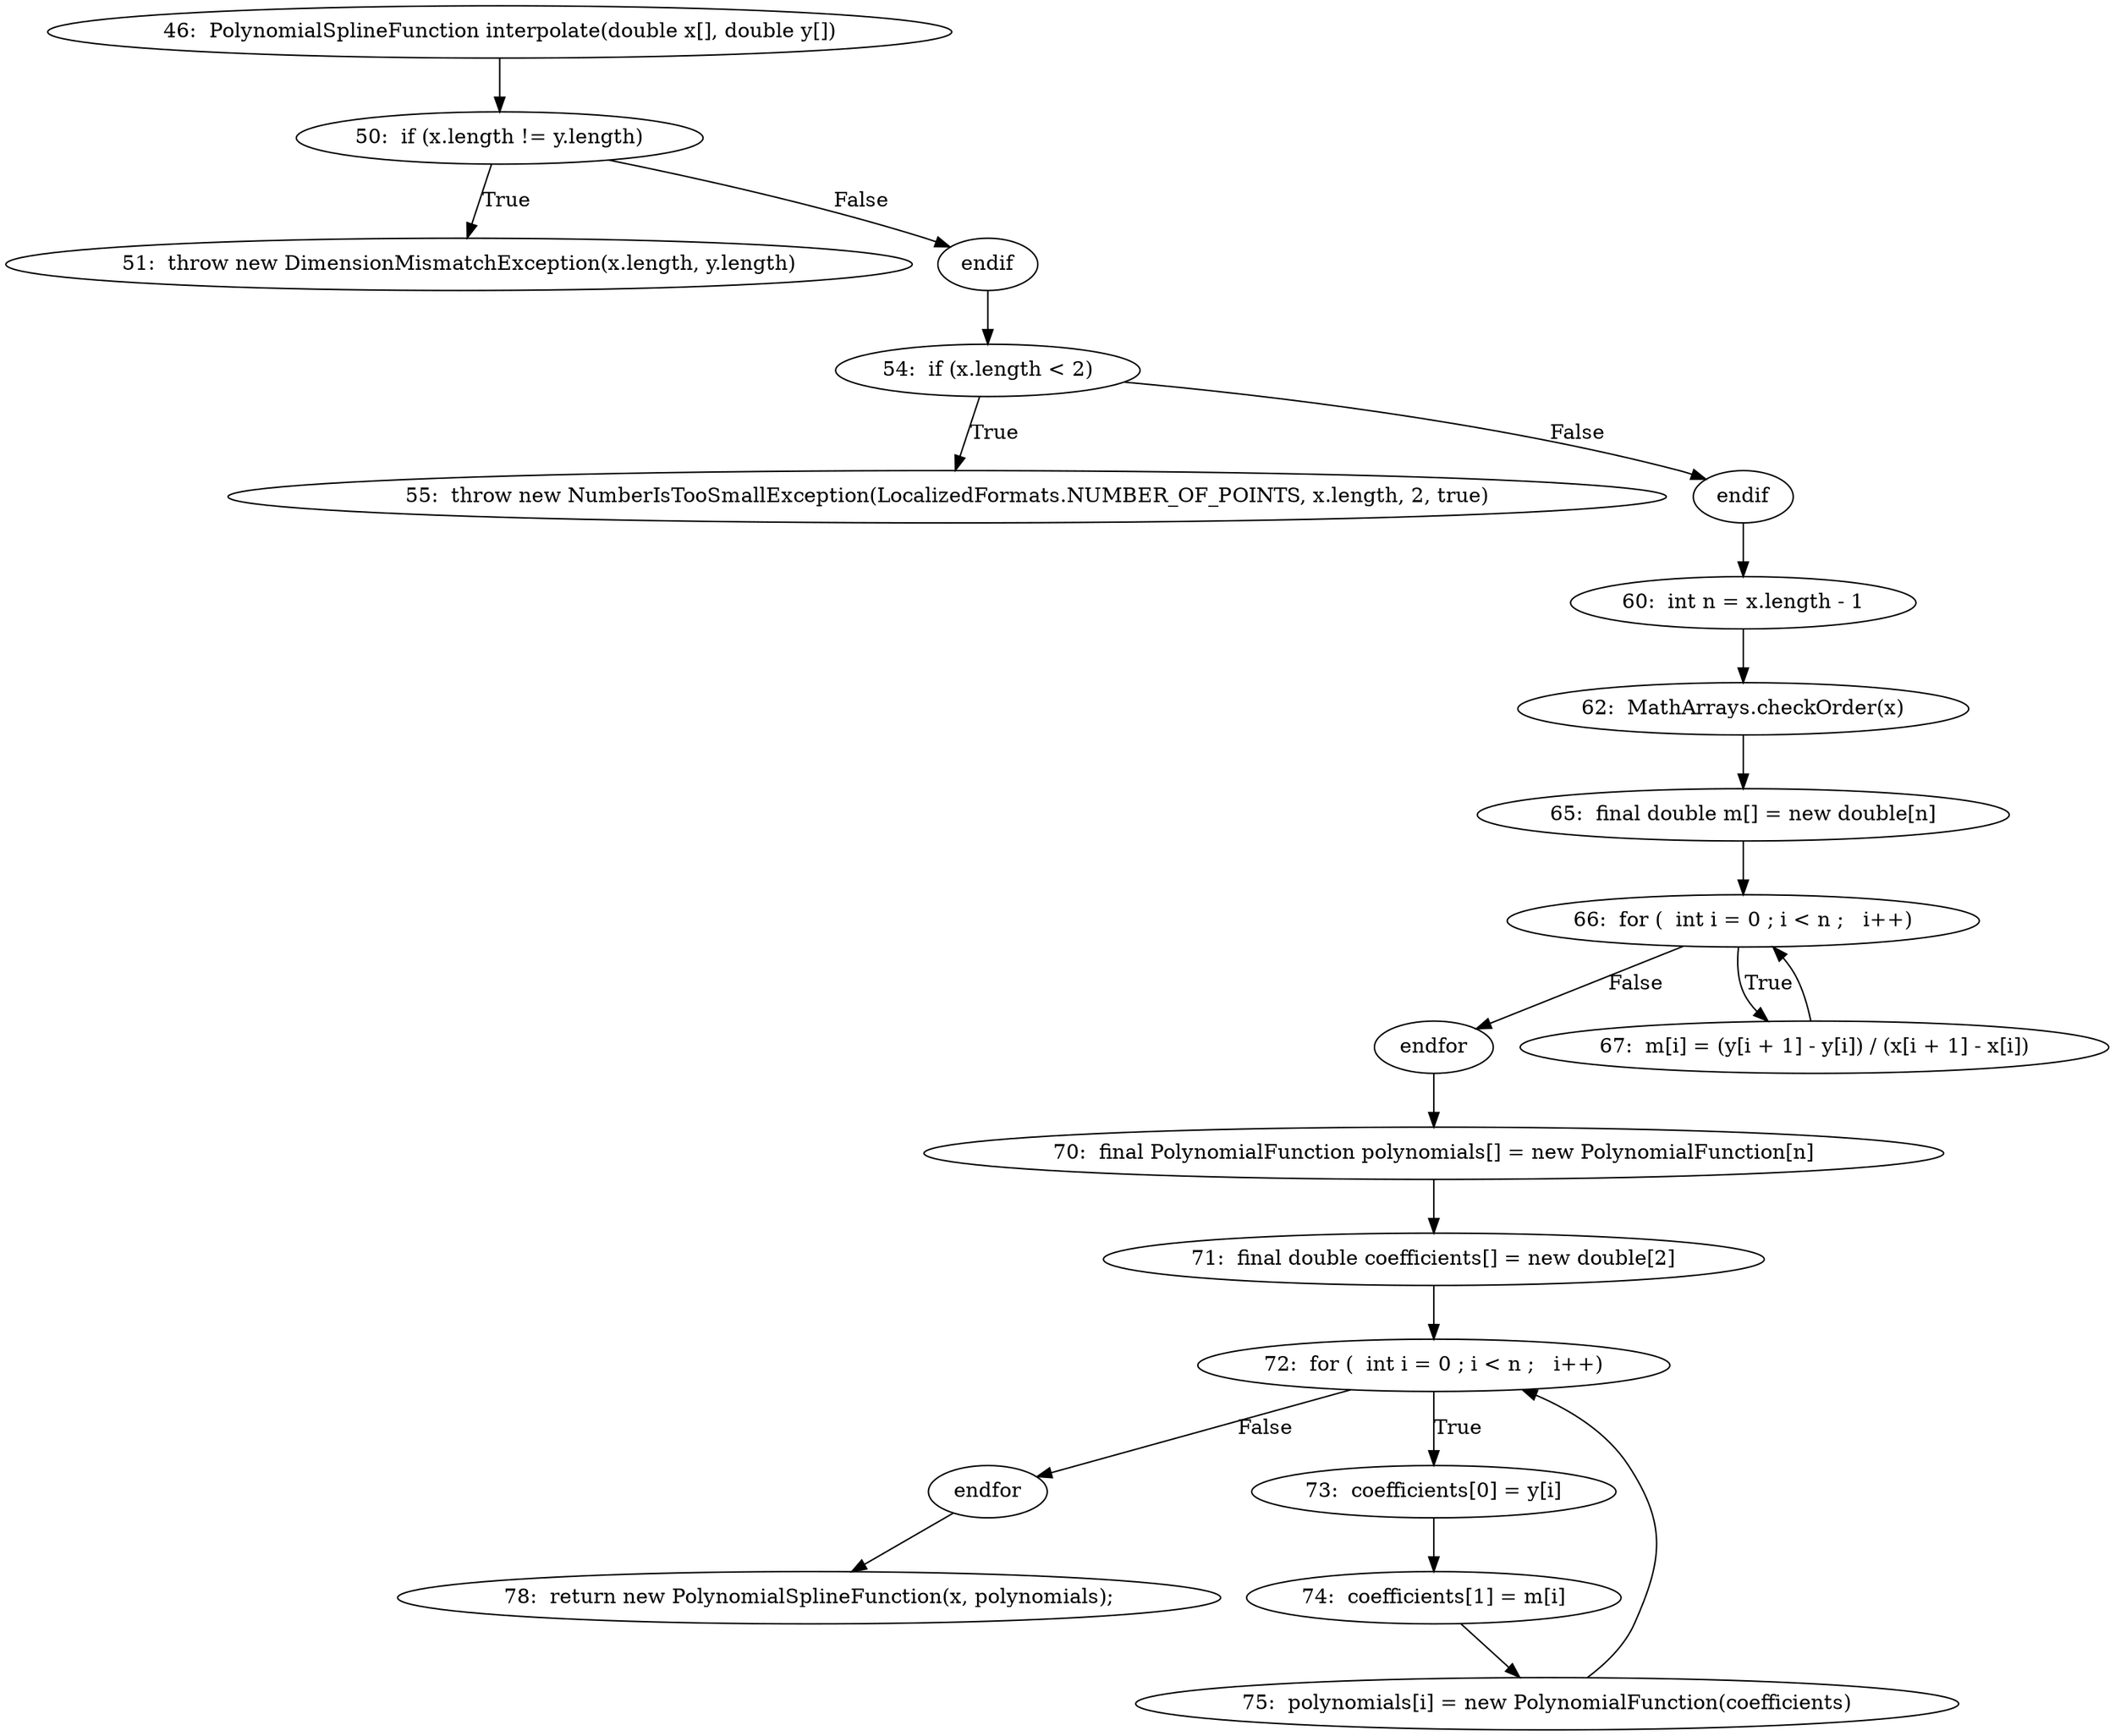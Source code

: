 digraph LinearInterpolator_CFG {
  // graph-vertices
  v1  [label="46:  PolynomialSplineFunction interpolate(double x[], double y[])"];
  v2  [label="50:  if (x.length != y.length)"];
  v3  [label="51:  throw new DimensionMismatchException(x.length, y.length)"];
  v4  [label="endif"];
  v5  [label="54:  if (x.length < 2)"];
  v6  [label="55:  throw new NumberIsTooSmallException(LocalizedFormats.NUMBER_OF_POINTS, x.length, 2, true)"];
  v7  [label="endif"];
  v8  [label="60:  int n = x.length - 1"];
  v9  [label="62:  MathArrays.checkOrder(x)"];
  v10  [label="65:  final double m[] = new double[n]"];
  v11  [label="66:  for (  int i = 0 ; i < n ;   i++)"];
  v14  [label="endfor"];
  v15  [label="67:  m[i] = (y[i + 1] - y[i]) / (x[i + 1] - x[i])"];
  v16  [label="70:  final PolynomialFunction polynomials[] = new PolynomialFunction[n]"];
  v17  [label="71:  final double coefficients[] = new double[2]"];
  v18  [label="72:  for (  int i = 0 ; i < n ;   i++)"];
  v21  [label="endfor"];
  v22  [label="73:  coefficients[0] = y[i]"];
  v23  [label="74:  coefficients[1] = m[i]"];
  v24  [label="75:  polynomials[i] = new PolynomialFunction(coefficients)"];
  v25  [label="78:  return new PolynomialSplineFunction(x, polynomials);"];
  // graph-edges
  v1 -> v2;
  v2 -> v3  [label="True"];
  v2 -> v4  [label="False"];
  v4 -> v5;
  v5 -> v6  [label="True"];
  v5 -> v7  [label="False"];
  v7 -> v8;
  v8 -> v9;
  v9 -> v10;
  v10 -> v11;
  v11 -> v14  [label="False"];
  v11 -> v15  [label="True"];
  v15 -> v11;
  v14 -> v16;
  v16 -> v17;
  v17 -> v18;
  v18 -> v21  [label="False"];
  v18 -> v22  [label="True"];
  v22 -> v23;
  v23 -> v24;
  v24 -> v18;
  v21 -> v25;
  // end-of-graph
}
